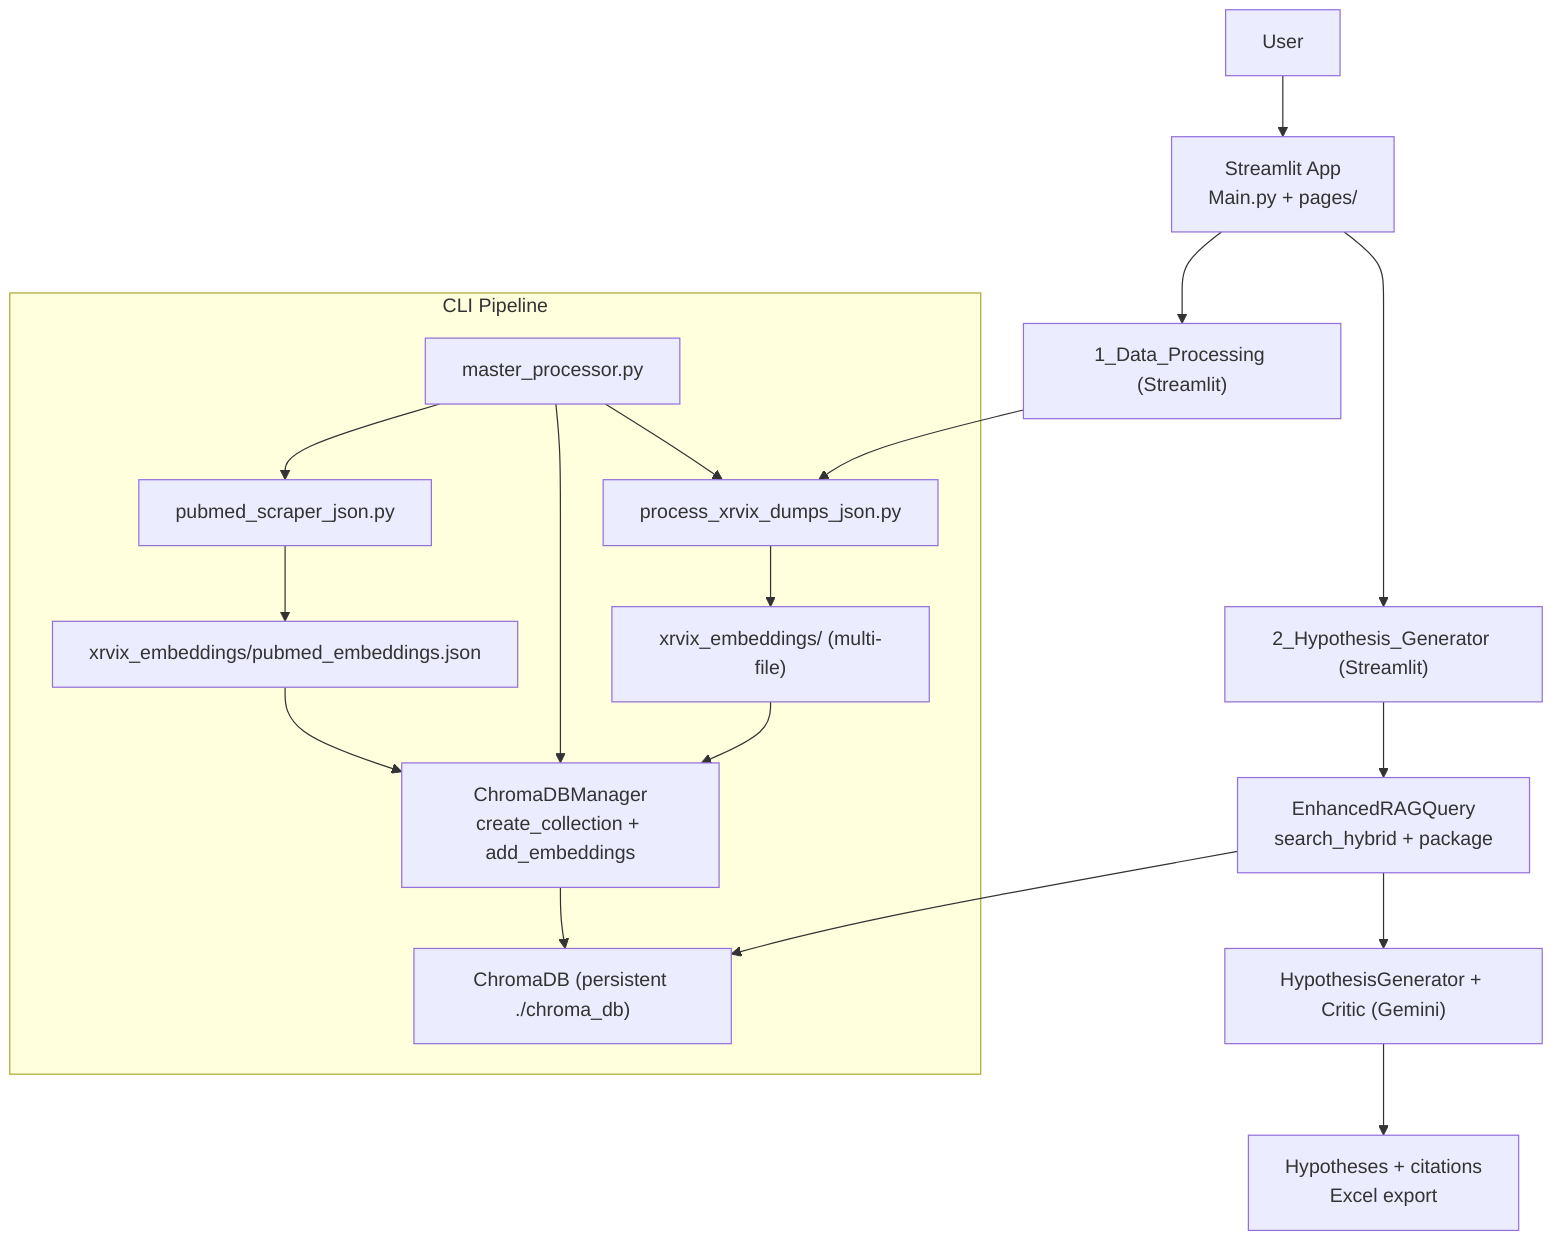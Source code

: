graph TD
  U["User"] --> S["Streamlit App<br/>Main.py + pages/"]
  S --> DP["1_Data_Processing (Streamlit)"]
  DP --> PX["process_xrvix_dumps_json.py"]
  PX --> XE["xrvix_embeddings/ (multi-file)"]
  S --> HG["2_Hypothesis_Generator (Streamlit)"]
  HG --> RAG["EnhancedRAGQuery<br/>search_hybrid + package"]
  RAG --> DB["ChromaDB (persistent ./chroma_db)"]
  RAG --> GC["HypothesisGenerator + Critic (Gemini)"]
  GC --> OUT["Hypotheses + citations<br/>Excel export"]

  subgraph CLI Pipeline
    MP["master_processor.py"] --> PS["pubmed_scraper_json.py"]
    PS --> PE["xrvix_embeddings/pubmed_embeddings.json"]
    MP --> CM["ChromaDBManager<br/>create_collection + add_embeddings"]
    CM --> DB
    MP --> PX
    XE --> CM
    PE --> CM
  end